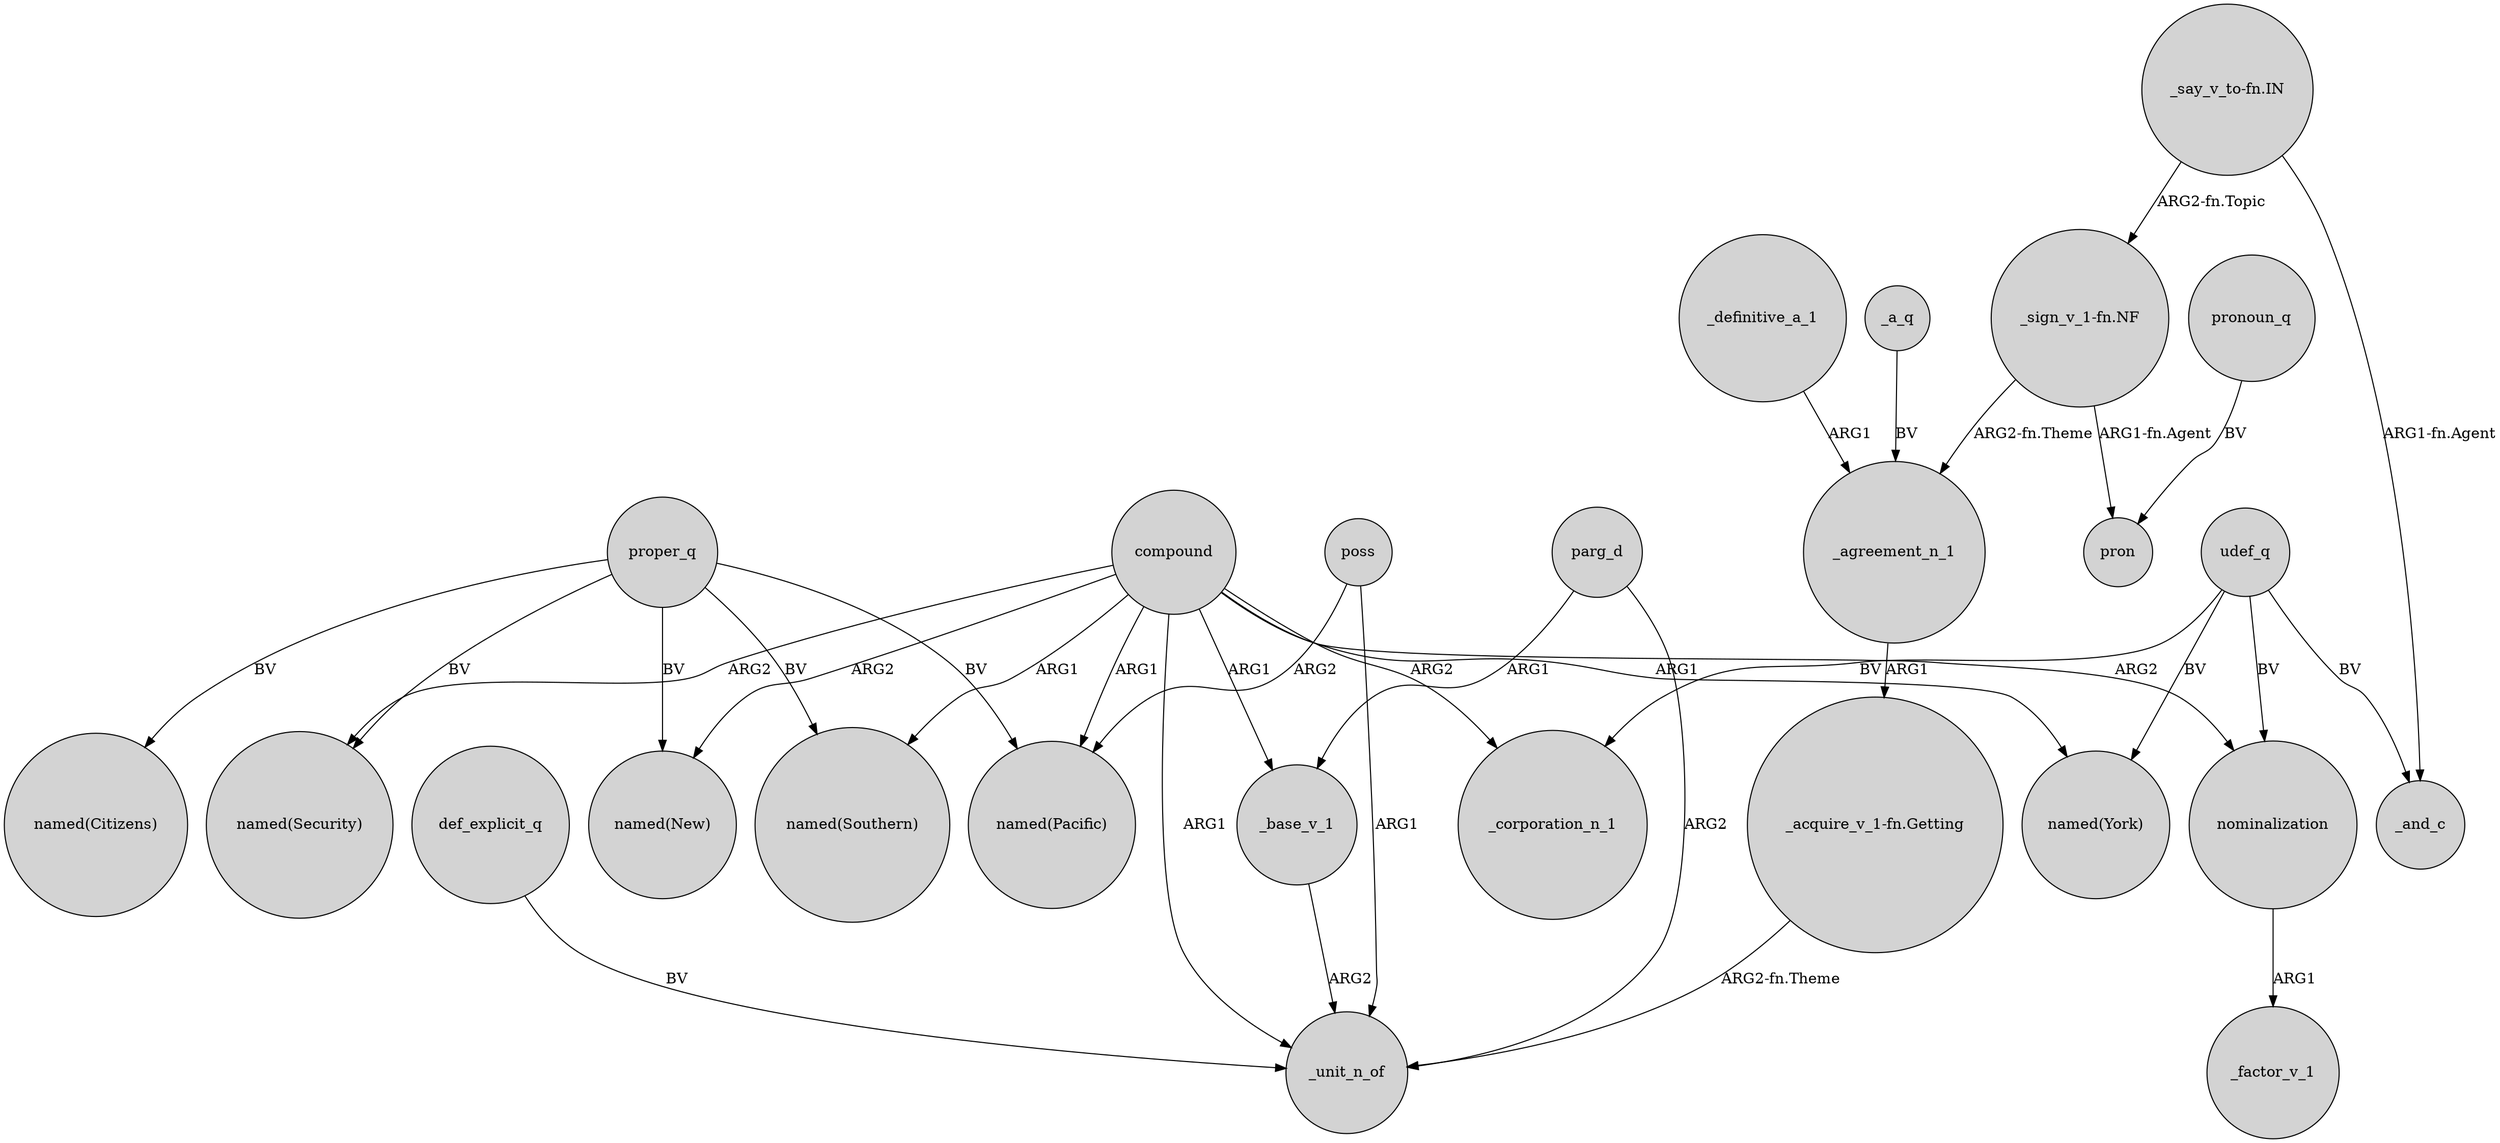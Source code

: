 digraph {
	node [shape=circle style=filled]
	compound -> "named(New)" [label=ARG2]
	"_say_v_to-fn.IN" -> _and_c [label="ARG1-fn.Agent"]
	"_say_v_to-fn.IN" -> "_sign_v_1-fn.NF" [label="ARG2-fn.Topic"]
	def_explicit_q -> _unit_n_of [label=BV]
	proper_q -> "named(New)" [label=BV]
	compound -> _unit_n_of [label=ARG1]
	"_sign_v_1-fn.NF" -> _agreement_n_1 [label="ARG2-fn.Theme"]
	nominalization -> _factor_v_1 [label=ARG1]
	compound -> _corporation_n_1 [label=ARG2]
	compound -> "named(Security)" [label=ARG2]
	compound -> nominalization [label=ARG2]
	"_acquire_v_1-fn.Getting" -> _unit_n_of [label="ARG2-fn.Theme"]
	parg_d -> _unit_n_of [label=ARG2]
	proper_q -> "named(Citizens)" [label=BV]
	compound -> "named(Southern)" [label=ARG1]
	pronoun_q -> pron [label=BV]
	udef_q -> _corporation_n_1 [label=BV]
	proper_q -> "named(Southern)" [label=BV]
	compound -> "named(York)" [label=ARG1]
	"_sign_v_1-fn.NF" -> pron [label="ARG1-fn.Agent"]
	compound -> _base_v_1 [label=ARG1]
	_agreement_n_1 -> "_acquire_v_1-fn.Getting" [label=ARG1]
	poss -> _unit_n_of [label=ARG1]
	udef_q -> "named(York)" [label=BV]
	_a_q -> _agreement_n_1 [label=BV]
	poss -> "named(Pacific)" [label=ARG2]
	udef_q -> nominalization [label=BV]
	proper_q -> "named(Security)" [label=BV]
	parg_d -> _base_v_1 [label=ARG1]
	udef_q -> _and_c [label=BV]
	compound -> "named(Pacific)" [label=ARG1]
	proper_q -> "named(Pacific)" [label=BV]
	_base_v_1 -> _unit_n_of [label=ARG2]
	_definitive_a_1 -> _agreement_n_1 [label=ARG1]
}
